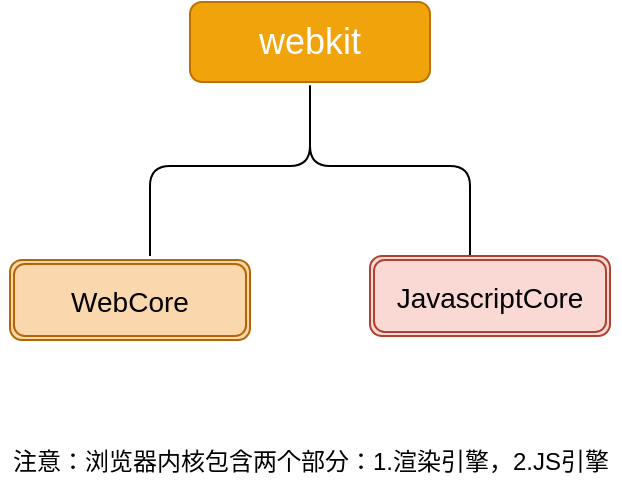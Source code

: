 <mxfile>
    <diagram id="jgAmHE0FQNVGKTdiiAF3" name="webkit内核">
        <mxGraphModel dx="723" dy="430" grid="1" gridSize="10" guides="1" tooltips="1" connect="1" arrows="1" fold="1" page="1" pageScale="1" pageWidth="827" pageHeight="1169" background="none" math="0" shadow="0">
            <root>
                <mxCell id="0"/>
                <mxCell id="1" parent="0"/>
                <mxCell id="2" value="&lt;font style=&quot;font-size: 18px&quot;&gt;webkit&lt;/font&gt;" style="rounded=1;whiteSpace=wrap;html=1;fillColor=#f0a30a;fontColor=#fff;strokeColor=#BD7000;" parent="1" vertex="1">
                    <mxGeometry x="197" y="30" width="120" height="40" as="geometry"/>
                </mxCell>
                <mxCell id="4" value="" style="shape=curlyBracket;whiteSpace=wrap;html=1;rounded=1;fontSize=18;fontColor=#fff;direction=south;size=0.5;" parent="1" vertex="1">
                    <mxGeometry x="177" y="67" width="160" height="90" as="geometry"/>
                </mxCell>
                <mxCell id="5" value="&lt;font style=&quot;font-size: 14px&quot;&gt;WebCore&lt;/font&gt;" style="shape=ext;double=1;rounded=1;whiteSpace=wrap;html=1;fontSize=18;fillColor=#fad7ac;strokeColor=#b46504;fontColor=#000000;fontFamily=Helvetica;" parent="1" vertex="1">
                    <mxGeometry x="107" y="159" width="120" height="40" as="geometry"/>
                </mxCell>
                <mxCell id="6" value="&lt;font style=&quot;font-size: 14px&quot;&gt;JavascriptCore&lt;/font&gt;" style="shape=ext;double=1;rounded=1;whiteSpace=wrap;html=1;fontSize=18;fillColor=#fad9d5;strokeColor=#ae4132;fontColor=#000000;" parent="1" vertex="1">
                    <mxGeometry x="287" y="157" width="120" height="40" as="geometry"/>
                </mxCell>
                <mxCell id="7" value="渲染引擎" style="text;html=1;strokeColor=none;fillColor=none;align=center;verticalAlign=middle;whiteSpace=wrap;rounded=0;fontFamily=Helvetica;fontSize=14;fontColor=#FFFFFF;" parent="1" vertex="1">
                    <mxGeometry x="127" y="199" width="60" height="30" as="geometry"/>
                </mxCell>
                <mxCell id="8" value="js引擎" style="text;html=1;strokeColor=none;fillColor=none;align=center;verticalAlign=middle;whiteSpace=wrap;rounded=0;fontFamily=Helvetica;fontSize=14;fontColor=#FFFFFF;" parent="1" vertex="1">
                    <mxGeometry x="317" y="197" width="60" height="30" as="geometry"/>
                </mxCell>
                <mxCell id="10" value="注意：浏览器内核包含两个部分：1.渲染引擎，2.JS引擎" style="text;html=1;align=center;verticalAlign=middle;resizable=0;points=[];autosize=1;strokeColor=none;fillColor=none;" parent="1" vertex="1">
                    <mxGeometry x="102" y="250" width="310" height="20" as="geometry"/>
                </mxCell>
            </root>
        </mxGraphModel>
    </diagram>
    <diagram id="Tg759c4whzocPAWRoPmI" name="触发重排属性">
        <mxGraphModel dx="734" dy="430" grid="0" gridSize="10" guides="1" tooltips="1" connect="1" arrows="1" fold="1" page="0" pageScale="1" pageWidth="827" pageHeight="1169" math="0" shadow="0">
            <root>
                <mxCell id="iUCvQ6wY6pcL14YBbMem-0"/>
                <mxCell id="iUCvQ6wY6pcL14YBbMem-1" parent="iUCvQ6wY6pcL14YBbMem-0"/>
                <mxCell id="Lwwri6ZbkUNfbd0Nxow1-142" value="触发重排的CSS属性及方法" style="shape=table;startSize=30;container=1;collapsible=0;childLayout=tableLayout;" parent="iUCvQ6wY6pcL14YBbMem-1" vertex="1">
                    <mxGeometry x="350" y="50" width="460" height="270" as="geometry"/>
                </mxCell>
                <mxCell id="Lwwri6ZbkUNfbd0Nxow1-143" value="" style="shape=partialRectangle;collapsible=0;dropTarget=0;pointerEvents=0;fillColor=none;top=0;left=0;bottom=0;right=0;points=[[0,0.5],[1,0.5]];portConstraint=eastwest;" parent="Lwwri6ZbkUNfbd0Nxow1-142" vertex="1">
                    <mxGeometry y="30" width="460" height="26" as="geometry"/>
                </mxCell>
                <mxCell id="Lwwri6ZbkUNfbd0Nxow1-144" value="width" style="shape=partialRectangle;html=1;whiteSpace=wrap;connectable=0;overflow=hidden;fillColor=none;top=0;left=0;bottom=0;right=0;pointerEvents=1;" parent="Lwwri6ZbkUNfbd0Nxow1-143" vertex="1">
                    <mxGeometry width="140" height="26" as="geometry">
                        <mxRectangle width="140" height="26" as="alternateBounds"/>
                    </mxGeometry>
                </mxCell>
                <mxCell id="Lwwri6ZbkUNfbd0Nxow1-145" value="height" style="shape=partialRectangle;html=1;whiteSpace=wrap;connectable=0;overflow=hidden;fillColor=none;top=0;left=0;bottom=0;right=0;pointerEvents=1;" parent="Lwwri6ZbkUNfbd0Nxow1-143" vertex="1">
                    <mxGeometry x="140" width="140" height="26" as="geometry">
                        <mxRectangle width="140" height="26" as="alternateBounds"/>
                    </mxGeometry>
                </mxCell>
                <mxCell id="Lwwri6ZbkUNfbd0Nxow1-146" value="margin" style="shape=partialRectangle;html=1;whiteSpace=wrap;connectable=0;overflow=hidden;fillColor=none;top=0;left=0;bottom=0;right=0;pointerEvents=1;" parent="Lwwri6ZbkUNfbd0Nxow1-143" vertex="1">
                    <mxGeometry x="280" width="110" height="26" as="geometry">
                        <mxRectangle width="110" height="26" as="alternateBounds"/>
                    </mxGeometry>
                </mxCell>
                <mxCell id="Lwwri6ZbkUNfbd0Nxow1-147" value="padding" style="shape=partialRectangle;html=1;whiteSpace=wrap;connectable=0;overflow=hidden;fillColor=none;top=0;left=0;bottom=0;right=0;pointerEvents=1;" parent="Lwwri6ZbkUNfbd0Nxow1-143" vertex="1">
                    <mxGeometry x="390" width="70" height="26" as="geometry">
                        <mxRectangle width="70" height="26" as="alternateBounds"/>
                    </mxGeometry>
                </mxCell>
                <mxCell id="Lwwri6ZbkUNfbd0Nxow1-148" value="" style="shape=partialRectangle;collapsible=0;dropTarget=0;pointerEvents=0;fillColor=none;top=0;left=0;bottom=0;right=0;points=[[0,0.5],[1,0.5]];portConstraint=eastwest;" parent="Lwwri6ZbkUNfbd0Nxow1-142" vertex="1">
                    <mxGeometry y="56" width="460" height="27" as="geometry"/>
                </mxCell>
                <mxCell id="Lwwri6ZbkUNfbd0Nxow1-149" value="display" style="shape=partialRectangle;html=1;whiteSpace=wrap;connectable=0;overflow=hidden;fillColor=none;top=0;left=0;bottom=0;right=0;pointerEvents=1;" parent="Lwwri6ZbkUNfbd0Nxow1-148" vertex="1">
                    <mxGeometry width="140" height="27" as="geometry">
                        <mxRectangle width="140" height="27" as="alternateBounds"/>
                    </mxGeometry>
                </mxCell>
                <mxCell id="Lwwri6ZbkUNfbd0Nxow1-150" value="border-width" style="shape=partialRectangle;html=1;whiteSpace=wrap;connectable=0;overflow=hidden;fillColor=none;top=0;left=0;bottom=0;right=0;pointerEvents=1;" parent="Lwwri6ZbkUNfbd0Nxow1-148" vertex="1">
                    <mxGeometry x="140" width="140" height="27" as="geometry">
                        <mxRectangle width="140" height="27" as="alternateBounds"/>
                    </mxGeometry>
                </mxCell>
                <mxCell id="Lwwri6ZbkUNfbd0Nxow1-151" value="border" style="shape=partialRectangle;html=1;whiteSpace=wrap;connectable=0;overflow=hidden;fillColor=none;top=0;left=0;bottom=0;right=0;pointerEvents=1;" parent="Lwwri6ZbkUNfbd0Nxow1-148" vertex="1">
                    <mxGeometry x="280" width="110" height="27" as="geometry">
                        <mxRectangle width="110" height="27" as="alternateBounds"/>
                    </mxGeometry>
                </mxCell>
                <mxCell id="Lwwri6ZbkUNfbd0Nxow1-152" value="position" style="shape=partialRectangle;html=1;whiteSpace=wrap;connectable=0;overflow=hidden;fillColor=none;top=0;left=0;bottom=0;right=0;pointerEvents=1;" parent="Lwwri6ZbkUNfbd0Nxow1-148" vertex="1">
                    <mxGeometry x="390" width="70" height="27" as="geometry">
                        <mxRectangle width="70" height="27" as="alternateBounds"/>
                    </mxGeometry>
                </mxCell>
                <mxCell id="Lwwri6ZbkUNfbd0Nxow1-153" value="" style="shape=partialRectangle;collapsible=0;dropTarget=0;pointerEvents=0;fillColor=none;top=0;left=0;bottom=0;right=0;points=[[0,0.5],[1,0.5]];portConstraint=eastwest;" parent="Lwwri6ZbkUNfbd0Nxow1-142" vertex="1">
                    <mxGeometry y="83" width="460" height="27" as="geometry"/>
                </mxCell>
                <mxCell id="Lwwri6ZbkUNfbd0Nxow1-154" value="overflow" style="shape=partialRectangle;html=1;whiteSpace=wrap;connectable=0;overflow=hidden;fillColor=none;top=0;left=0;bottom=0;right=0;pointerEvents=1;" parent="Lwwri6ZbkUNfbd0Nxow1-153" vertex="1">
                    <mxGeometry width="140" height="27" as="geometry">
                        <mxRectangle width="140" height="27" as="alternateBounds"/>
                    </mxGeometry>
                </mxCell>
                <mxCell id="Lwwri6ZbkUNfbd0Nxow1-155" value="font-size" style="shape=partialRectangle;html=1;whiteSpace=wrap;connectable=0;overflow=hidden;fillColor=none;top=0;left=0;bottom=0;right=0;pointerEvents=1;" parent="Lwwri6ZbkUNfbd0Nxow1-153" vertex="1">
                    <mxGeometry x="140" width="140" height="27" as="geometry">
                        <mxRectangle width="140" height="27" as="alternateBounds"/>
                    </mxGeometry>
                </mxCell>
                <mxCell id="Lwwri6ZbkUNfbd0Nxow1-156" value="vertical-align" style="shape=partialRectangle;html=1;whiteSpace=wrap;connectable=0;overflow=hidden;fillColor=none;top=0;left=0;bottom=0;right=0;pointerEvents=1;" parent="Lwwri6ZbkUNfbd0Nxow1-153" vertex="1">
                    <mxGeometry x="280" width="110" height="27" as="geometry">
                        <mxRectangle width="110" height="27" as="alternateBounds"/>
                    </mxGeometry>
                </mxCell>
                <mxCell id="Lwwri6ZbkUNfbd0Nxow1-157" value="min-height" style="shape=partialRectangle;html=1;whiteSpace=wrap;connectable=0;overflow=hidden;fillColor=none;top=0;left=0;bottom=0;right=0;pointerEvents=1;" parent="Lwwri6ZbkUNfbd0Nxow1-153" vertex="1">
                    <mxGeometry x="390" width="70" height="27" as="geometry">
                        <mxRectangle width="70" height="27" as="alternateBounds"/>
                    </mxGeometry>
                </mxCell>
                <mxCell id="Lwwri6ZbkUNfbd0Nxow1-158" value="" style="shape=partialRectangle;collapsible=0;dropTarget=0;pointerEvents=0;fillColor=none;top=0;left=0;bottom=0;right=0;points=[[0,0.5],[1,0.5]];portConstraint=eastwest;" parent="Lwwri6ZbkUNfbd0Nxow1-142" vertex="1">
                    <mxGeometry y="110" width="460" height="27" as="geometry"/>
                </mxCell>
                <mxCell id="Lwwri6ZbkUNfbd0Nxow1-159" value="clientWidth" style="shape=partialRectangle;html=1;whiteSpace=wrap;connectable=0;overflow=hidden;fillColor=none;top=0;left=0;bottom=0;right=0;pointerEvents=1;" parent="Lwwri6ZbkUNfbd0Nxow1-158" vertex="1">
                    <mxGeometry width="140" height="27" as="geometry">
                        <mxRectangle width="140" height="27" as="alternateBounds"/>
                    </mxGeometry>
                </mxCell>
                <mxCell id="Lwwri6ZbkUNfbd0Nxow1-160" value="clientHeight" style="shape=partialRectangle;html=1;whiteSpace=wrap;connectable=0;overflow=hidden;fillColor=none;top=0;left=0;bottom=0;right=0;pointerEvents=1;" parent="Lwwri6ZbkUNfbd0Nxow1-158" vertex="1">
                    <mxGeometry x="140" width="140" height="27" as="geometry">
                        <mxRectangle width="140" height="27" as="alternateBounds"/>
                    </mxGeometry>
                </mxCell>
                <mxCell id="Lwwri6ZbkUNfbd0Nxow1-161" value="clientTop" style="shape=partialRectangle;html=1;whiteSpace=wrap;connectable=0;overflow=hidden;fillColor=none;top=0;left=0;bottom=0;right=0;pointerEvents=1;" parent="Lwwri6ZbkUNfbd0Nxow1-158" vertex="1">
                    <mxGeometry x="280" width="110" height="27" as="geometry">
                        <mxRectangle width="110" height="27" as="alternateBounds"/>
                    </mxGeometry>
                </mxCell>
                <mxCell id="Lwwri6ZbkUNfbd0Nxow1-162" value="clientLeft" style="shape=partialRectangle;html=1;whiteSpace=wrap;connectable=0;overflow=hidden;fillColor=none;top=0;left=0;bottom=0;right=0;pointerEvents=1;" parent="Lwwri6ZbkUNfbd0Nxow1-158" vertex="1">
                    <mxGeometry x="390" width="70" height="27" as="geometry">
                        <mxRectangle width="70" height="27" as="alternateBounds"/>
                    </mxGeometry>
                </mxCell>
                <mxCell id="Lwwri6ZbkUNfbd0Nxow1-163" value="" style="shape=partialRectangle;collapsible=0;dropTarget=0;pointerEvents=0;fillColor=none;top=0;left=0;bottom=0;right=0;points=[[0,0.5],[1,0.5]];portConstraint=eastwest;" parent="Lwwri6ZbkUNfbd0Nxow1-142" vertex="1">
                    <mxGeometry y="137" width="460" height="26" as="geometry"/>
                </mxCell>
                <mxCell id="Lwwri6ZbkUNfbd0Nxow1-164" value="offsetWidth" style="shape=partialRectangle;html=1;whiteSpace=wrap;connectable=0;overflow=hidden;fillColor=none;top=0;left=0;bottom=0;right=0;pointerEvents=1;" parent="Lwwri6ZbkUNfbd0Nxow1-163" vertex="1">
                    <mxGeometry width="140" height="26" as="geometry">
                        <mxRectangle width="140" height="26" as="alternateBounds"/>
                    </mxGeometry>
                </mxCell>
                <mxCell id="Lwwri6ZbkUNfbd0Nxow1-165" value="offsetHeight" style="shape=partialRectangle;html=1;whiteSpace=wrap;connectable=0;overflow=hidden;fillColor=none;top=0;left=0;bottom=0;right=0;pointerEvents=1;" parent="Lwwri6ZbkUNfbd0Nxow1-163" vertex="1">
                    <mxGeometry x="140" width="140" height="26" as="geometry">
                        <mxRectangle width="140" height="26" as="alternateBounds"/>
                    </mxGeometry>
                </mxCell>
                <mxCell id="Lwwri6ZbkUNfbd0Nxow1-166" value="offsetTop" style="shape=partialRectangle;html=1;whiteSpace=wrap;connectable=0;overflow=hidden;fillColor=none;top=0;left=0;bottom=0;right=0;pointerEvents=1;" parent="Lwwri6ZbkUNfbd0Nxow1-163" vertex="1">
                    <mxGeometry x="280" width="110" height="26" as="geometry">
                        <mxRectangle width="110" height="26" as="alternateBounds"/>
                    </mxGeometry>
                </mxCell>
                <mxCell id="Lwwri6ZbkUNfbd0Nxow1-167" value="offsetLedt" style="shape=partialRectangle;html=1;whiteSpace=wrap;connectable=0;overflow=hidden;fillColor=none;top=0;left=0;bottom=0;right=0;pointerEvents=1;" parent="Lwwri6ZbkUNfbd0Nxow1-163" vertex="1">
                    <mxGeometry x="390" width="70" height="26" as="geometry">
                        <mxRectangle width="70" height="26" as="alternateBounds"/>
                    </mxGeometry>
                </mxCell>
                <mxCell id="Lwwri6ZbkUNfbd0Nxow1-168" value="" style="shape=partialRectangle;collapsible=0;dropTarget=0;pointerEvents=0;fillColor=none;top=0;left=0;bottom=0;right=0;points=[[0,0.5],[1,0.5]];portConstraint=eastwest;" parent="Lwwri6ZbkUNfbd0Nxow1-142" vertex="1">
                    <mxGeometry y="163" width="460" height="27" as="geometry"/>
                </mxCell>
                <mxCell id="Lwwri6ZbkUNfbd0Nxow1-169" value="scrollWidth" style="shape=partialRectangle;html=1;whiteSpace=wrap;connectable=0;overflow=hidden;fillColor=none;top=0;left=0;bottom=0;right=0;pointerEvents=1;" parent="Lwwri6ZbkUNfbd0Nxow1-168" vertex="1">
                    <mxGeometry width="140" height="27" as="geometry">
                        <mxRectangle width="140" height="27" as="alternateBounds"/>
                    </mxGeometry>
                </mxCell>
                <mxCell id="Lwwri6ZbkUNfbd0Nxow1-170" value="scrollHeight" style="shape=partialRectangle;html=1;whiteSpace=wrap;connectable=0;overflow=hidden;fillColor=none;top=0;left=0;bottom=0;right=0;pointerEvents=1;" parent="Lwwri6ZbkUNfbd0Nxow1-168" vertex="1">
                    <mxGeometry x="140" width="140" height="27" as="geometry">
                        <mxRectangle width="140" height="27" as="alternateBounds"/>
                    </mxGeometry>
                </mxCell>
                <mxCell id="Lwwri6ZbkUNfbd0Nxow1-171" value="scrollTop" style="shape=partialRectangle;html=1;whiteSpace=wrap;connectable=0;overflow=hidden;fillColor=none;top=0;left=0;bottom=0;right=0;pointerEvents=1;" parent="Lwwri6ZbkUNfbd0Nxow1-168" vertex="1">
                    <mxGeometry x="280" width="110" height="27" as="geometry">
                        <mxRectangle width="110" height="27" as="alternateBounds"/>
                    </mxGeometry>
                </mxCell>
                <mxCell id="Lwwri6ZbkUNfbd0Nxow1-172" value="scrollLeft" style="shape=partialRectangle;html=1;whiteSpace=wrap;connectable=0;overflow=hidden;fillColor=none;top=0;left=0;bottom=0;right=0;pointerEvents=1;" parent="Lwwri6ZbkUNfbd0Nxow1-168" vertex="1">
                    <mxGeometry x="390" width="70" height="27" as="geometry">
                        <mxRectangle width="70" height="27" as="alternateBounds"/>
                    </mxGeometry>
                </mxCell>
                <mxCell id="Lwwri6ZbkUNfbd0Nxow1-173" value="" style="shape=partialRectangle;collapsible=0;dropTarget=0;pointerEvents=0;fillColor=none;top=0;left=0;bottom=0;right=0;points=[[0,0.5],[1,0.5]];portConstraint=eastwest;" parent="Lwwri6ZbkUNfbd0Nxow1-142" vertex="1">
                    <mxGeometry y="190" width="460" height="27" as="geometry"/>
                </mxCell>
                <mxCell id="Lwwri6ZbkUNfbd0Nxow1-174" value="scrollIntoView()" style="shape=partialRectangle;html=1;whiteSpace=wrap;connectable=0;overflow=hidden;fillColor=none;top=0;left=0;bottom=0;right=0;pointerEvents=1;" parent="Lwwri6ZbkUNfbd0Nxow1-173" vertex="1">
                    <mxGeometry width="140" height="27" as="geometry">
                        <mxRectangle width="140" height="27" as="alternateBounds"/>
                    </mxGeometry>
                </mxCell>
                <mxCell id="Lwwri6ZbkUNfbd0Nxow1-175" value="scrollTo()" style="shape=partialRectangle;html=1;whiteSpace=wrap;connectable=0;overflow=hidden;fillColor=none;top=0;left=0;bottom=0;right=0;pointerEvents=1;" parent="Lwwri6ZbkUNfbd0Nxow1-173" vertex="1">
                    <mxGeometry x="140" width="140" height="27" as="geometry">
                        <mxRectangle width="140" height="27" as="alternateBounds"/>
                    </mxGeometry>
                </mxCell>
                <mxCell id="Lwwri6ZbkUNfbd0Nxow1-176" value="getComputedStyle()" style="shape=partialRectangle;html=1;whiteSpace=wrap;connectable=0;overflow=hidden;fillColor=none;top=0;left=0;bottom=0;right=0;pointerEvents=1;" parent="Lwwri6ZbkUNfbd0Nxow1-173" vertex="1">
                    <mxGeometry x="280" width="110" height="27" as="geometry">
                        <mxRectangle width="110" height="27" as="alternateBounds"/>
                    </mxGeometry>
                </mxCell>
                <mxCell id="Lwwri6ZbkUNfbd0Nxow1-177" value="" style="shape=partialRectangle;html=1;whiteSpace=wrap;connectable=0;overflow=hidden;fillColor=none;top=0;left=0;bottom=0;right=0;pointerEvents=1;" parent="Lwwri6ZbkUNfbd0Nxow1-173" vertex="1">
                    <mxGeometry x="390" width="70" height="27" as="geometry">
                        <mxRectangle width="70" height="27" as="alternateBounds"/>
                    </mxGeometry>
                </mxCell>
                <mxCell id="Lwwri6ZbkUNfbd0Nxow1-178" value="" style="shape=partialRectangle;collapsible=0;dropTarget=0;pointerEvents=0;fillColor=none;top=0;left=0;bottom=0;right=0;points=[[0,0.5],[1,0.5]];portConstraint=eastwest;" parent="Lwwri6ZbkUNfbd0Nxow1-142" vertex="1">
                    <mxGeometry y="217" width="460" height="27" as="geometry"/>
                </mxCell>
                <mxCell id="Lwwri6ZbkUNfbd0Nxow1-179" value="getBoundingClientRect()" style="shape=partialRectangle;html=1;whiteSpace=wrap;connectable=0;overflow=hidden;fillColor=none;top=0;left=0;bottom=0;right=0;pointerEvents=1;" parent="Lwwri6ZbkUNfbd0Nxow1-178" vertex="1">
                    <mxGeometry width="140" height="27" as="geometry">
                        <mxRectangle width="140" height="27" as="alternateBounds"/>
                    </mxGeometry>
                </mxCell>
                <mxCell id="Lwwri6ZbkUNfbd0Nxow1-180" value="scrollIntoViewIfNeeded()" style="shape=partialRectangle;html=1;whiteSpace=wrap;connectable=0;overflow=hidden;fillColor=none;top=0;left=0;bottom=0;right=0;pointerEvents=1;" parent="Lwwri6ZbkUNfbd0Nxow1-178" vertex="1">
                    <mxGeometry x="140" width="140" height="27" as="geometry">
                        <mxRectangle width="140" height="27" as="alternateBounds"/>
                    </mxGeometry>
                </mxCell>
                <mxCell id="Lwwri6ZbkUNfbd0Nxow1-181" value="" style="shape=partialRectangle;html=1;whiteSpace=wrap;connectable=0;overflow=hidden;fillColor=none;top=0;left=0;bottom=0;right=0;pointerEvents=1;" parent="Lwwri6ZbkUNfbd0Nxow1-178" vertex="1">
                    <mxGeometry x="280" width="110" height="27" as="geometry">
                        <mxRectangle width="110" height="27" as="alternateBounds"/>
                    </mxGeometry>
                </mxCell>
                <mxCell id="Lwwri6ZbkUNfbd0Nxow1-182" value="" style="shape=partialRectangle;html=1;whiteSpace=wrap;connectable=0;overflow=hidden;fillColor=none;top=0;left=0;bottom=0;right=0;pointerEvents=1;" parent="Lwwri6ZbkUNfbd0Nxow1-178" vertex="1">
                    <mxGeometry x="390" width="70" height="27" as="geometry">
                        <mxRectangle width="70" height="27" as="alternateBounds"/>
                    </mxGeometry>
                </mxCell>
                <mxCell id="Lwwri6ZbkUNfbd0Nxow1-183" value="" style="shape=partialRectangle;collapsible=0;dropTarget=0;pointerEvents=0;fillColor=none;top=0;left=0;bottom=0;right=0;points=[[0,0.5],[1,0.5]];portConstraint=eastwest;" parent="Lwwri6ZbkUNfbd0Nxow1-142" vertex="1">
                    <mxGeometry y="244" width="460" height="26" as="geometry"/>
                </mxCell>
                <mxCell id="Lwwri6ZbkUNfbd0Nxow1-184" value="" style="shape=partialRectangle;html=1;whiteSpace=wrap;connectable=0;overflow=hidden;fillColor=none;top=0;left=0;bottom=0;right=0;pointerEvents=1;" parent="Lwwri6ZbkUNfbd0Nxow1-183" vertex="1">
                    <mxGeometry width="140" height="26" as="geometry">
                        <mxRectangle width="140" height="26" as="alternateBounds"/>
                    </mxGeometry>
                </mxCell>
                <mxCell id="Lwwri6ZbkUNfbd0Nxow1-185" value="" style="shape=partialRectangle;html=1;whiteSpace=wrap;connectable=0;overflow=hidden;fillColor=none;top=0;left=0;bottom=0;right=0;pointerEvents=1;" parent="Lwwri6ZbkUNfbd0Nxow1-183" vertex="1">
                    <mxGeometry x="140" width="140" height="26" as="geometry">
                        <mxRectangle width="140" height="26" as="alternateBounds"/>
                    </mxGeometry>
                </mxCell>
                <mxCell id="Lwwri6ZbkUNfbd0Nxow1-186" value="" style="shape=partialRectangle;html=1;whiteSpace=wrap;connectable=0;overflow=hidden;fillColor=none;top=0;left=0;bottom=0;right=0;pointerEvents=1;" parent="Lwwri6ZbkUNfbd0Nxow1-183" vertex="1">
                    <mxGeometry x="280" width="110" height="26" as="geometry">
                        <mxRectangle width="110" height="26" as="alternateBounds"/>
                    </mxGeometry>
                </mxCell>
                <mxCell id="Lwwri6ZbkUNfbd0Nxow1-187" value="" style="shape=partialRectangle;html=1;whiteSpace=wrap;connectable=0;overflow=hidden;fillColor=none;top=0;left=0;bottom=0;right=0;pointerEvents=1;" parent="Lwwri6ZbkUNfbd0Nxow1-183" vertex="1">
                    <mxGeometry x="390" width="70" height="26" as="geometry">
                        <mxRectangle width="70" height="26" as="alternateBounds"/>
                    </mxGeometry>
                </mxCell>
            </root>
        </mxGraphModel>
    </diagram>
    <diagram id="975MLSORJKicmfgtXSpW" name="触发重绘属性">
        <mxGraphModel dx="734" dy="430" grid="0" gridSize="10" guides="1" tooltips="1" connect="1" arrows="1" fold="1" page="0" pageScale="1" pageWidth="827" pageHeight="1169" math="0" shadow="0">
            <root>
                <mxCell id="24KWk9q4OxpzpMuE5pk6-0"/>
                <mxCell id="24KWk9q4OxpzpMuE5pk6-1" parent="24KWk9q4OxpzpMuE5pk6-0"/>
                <mxCell id="Zp5z33cGA14MIDISj-BQ-46" value="触发重绘的CSS属性" style="shape=table;startSize=30;container=1;collapsible=0;childLayout=tableLayout;fontFamily=Helvetica;fontSize=12;fontColor=default;strokeColor=default;fillColor=default;" parent="24KWk9q4OxpzpMuE5pk6-1" vertex="1">
                    <mxGeometry x="180" y="90" width="450" height="160" as="geometry"/>
                </mxCell>
                <mxCell id="Zp5z33cGA14MIDISj-BQ-47" value="" style="shape=partialRectangle;collapsible=0;dropTarget=0;pointerEvents=0;fillColor=none;top=0;left=0;bottom=0;right=0;points=[[0,0.5],[1,0.5]];portConstraint=eastwest;fontFamily=Helvetica;fontSize=12;fontColor=default;startSize=30;strokeColor=default;" parent="Zp5z33cGA14MIDISj-BQ-46" vertex="1">
                    <mxGeometry y="30" width="450" height="33" as="geometry"/>
                </mxCell>
                <mxCell id="Zp5z33cGA14MIDISj-BQ-48" value="color" style="shape=partialRectangle;html=1;whiteSpace=wrap;connectable=0;overflow=hidden;fillColor=none;top=0;left=0;bottom=0;right=0;pointerEvents=1;fontFamily=Helvetica;fontSize=12;fontColor=default;startSize=30;strokeColor=default;" parent="Zp5z33cGA14MIDISj-BQ-47" vertex="1">
                    <mxGeometry width="100" height="33" as="geometry">
                        <mxRectangle width="100" height="33" as="alternateBounds"/>
                    </mxGeometry>
                </mxCell>
                <mxCell id="Zp5z33cGA14MIDISj-BQ-49" value="border-style" style="shape=partialRectangle;html=1;whiteSpace=wrap;connectable=0;overflow=hidden;fillColor=none;top=0;left=0;bottom=0;right=0;pointerEvents=1;fontFamily=Helvetica;fontSize=12;fontColor=default;startSize=30;strokeColor=default;" parent="Zp5z33cGA14MIDISj-BQ-47" vertex="1">
                    <mxGeometry x="100" width="110" height="33" as="geometry">
                        <mxRectangle width="110" height="33" as="alternateBounds"/>
                    </mxGeometry>
                </mxCell>
                <mxCell id="Zp5z33cGA14MIDISj-BQ-50" value="visibility" style="shape=partialRectangle;html=1;whiteSpace=wrap;connectable=0;overflow=hidden;fillColor=none;top=0;left=0;bottom=0;right=0;pointerEvents=1;fontFamily=Helvetica;fontSize=12;fontColor=default;startSize=30;strokeColor=default;" parent="Zp5z33cGA14MIDISj-BQ-47" vertex="1">
                    <mxGeometry x="210" width="130" height="33" as="geometry">
                        <mxRectangle width="130" height="33" as="alternateBounds"/>
                    </mxGeometry>
                </mxCell>
                <mxCell id="Zp5z33cGA14MIDISj-BQ-51" value="background" style="shape=partialRectangle;html=1;whiteSpace=wrap;connectable=0;overflow=hidden;fillColor=none;top=0;left=0;bottom=0;right=0;pointerEvents=1;fontFamily=Helvetica;fontSize=12;fontColor=default;startSize=30;strokeColor=default;" parent="Zp5z33cGA14MIDISj-BQ-47" vertex="1">
                    <mxGeometry x="340" width="110" height="33" as="geometry">
                        <mxRectangle width="110" height="33" as="alternateBounds"/>
                    </mxGeometry>
                </mxCell>
                <mxCell id="Zp5z33cGA14MIDISj-BQ-52" value="" style="shape=partialRectangle;collapsible=0;dropTarget=0;pointerEvents=0;fillColor=none;top=0;left=0;bottom=0;right=0;points=[[0,0.5],[1,0.5]];portConstraint=eastwest;fontFamily=Helvetica;fontSize=12;fontColor=default;startSize=30;strokeColor=default;" parent="Zp5z33cGA14MIDISj-BQ-46" vertex="1">
                    <mxGeometry y="63" width="450" height="32" as="geometry"/>
                </mxCell>
                <mxCell id="Zp5z33cGA14MIDISj-BQ-53" value="text-decoration" style="shape=partialRectangle;html=1;whiteSpace=wrap;connectable=0;overflow=hidden;fillColor=none;top=0;left=0;bottom=0;right=0;pointerEvents=1;fontFamily=Helvetica;fontSize=12;fontColor=default;startSize=30;strokeColor=default;" parent="Zp5z33cGA14MIDISj-BQ-52" vertex="1">
                    <mxGeometry width="100" height="32" as="geometry">
                        <mxRectangle width="100" height="32" as="alternateBounds"/>
                    </mxGeometry>
                </mxCell>
                <mxCell id="Zp5z33cGA14MIDISj-BQ-54" value="background-image" style="shape=partialRectangle;html=1;whiteSpace=wrap;connectable=0;overflow=hidden;fillColor=none;top=0;left=0;bottom=0;right=0;pointerEvents=1;fontFamily=Helvetica;fontSize=12;fontColor=default;startSize=30;strokeColor=default;" parent="Zp5z33cGA14MIDISj-BQ-52" vertex="1">
                    <mxGeometry x="100" width="110" height="32" as="geometry">
                        <mxRectangle width="110" height="32" as="alternateBounds"/>
                    </mxGeometry>
                </mxCell>
                <mxCell id="Zp5z33cGA14MIDISj-BQ-55" value="background-position" style="shape=partialRectangle;html=1;whiteSpace=wrap;connectable=0;overflow=hidden;fillColor=none;top=0;left=0;bottom=0;right=0;pointerEvents=1;fontFamily=Helvetica;fontSize=12;fontColor=default;startSize=30;strokeColor=default;" parent="Zp5z33cGA14MIDISj-BQ-52" vertex="1">
                    <mxGeometry x="210" width="130" height="32" as="geometry">
                        <mxRectangle width="130" height="32" as="alternateBounds"/>
                    </mxGeometry>
                </mxCell>
                <mxCell id="Zp5z33cGA14MIDISj-BQ-56" value="background-repeat" style="shape=partialRectangle;html=1;whiteSpace=wrap;connectable=0;overflow=hidden;fillColor=none;top=0;left=0;bottom=0;right=0;pointerEvents=1;fontFamily=Helvetica;fontSize=12;fontColor=default;startSize=30;strokeColor=default;" parent="Zp5z33cGA14MIDISj-BQ-52" vertex="1">
                    <mxGeometry x="340" width="110" height="32" as="geometry">
                        <mxRectangle width="110" height="32" as="alternateBounds"/>
                    </mxGeometry>
                </mxCell>
                <mxCell id="Zp5z33cGA14MIDISj-BQ-57" value="" style="shape=partialRectangle;collapsible=0;dropTarget=0;pointerEvents=0;fillColor=none;top=0;left=0;bottom=0;right=0;points=[[0,0.5],[1,0.5]];portConstraint=eastwest;fontFamily=Helvetica;fontSize=12;fontColor=default;startSize=30;strokeColor=default;" parent="Zp5z33cGA14MIDISj-BQ-46" vertex="1">
                    <mxGeometry y="95" width="450" height="33" as="geometry"/>
                </mxCell>
                <mxCell id="Zp5z33cGA14MIDISj-BQ-58" value="outline-color" style="shape=partialRectangle;html=1;whiteSpace=wrap;connectable=0;overflow=hidden;fillColor=none;top=0;left=0;bottom=0;right=0;pointerEvents=1;fontFamily=Helvetica;fontSize=12;fontColor=default;startSize=30;strokeColor=default;" parent="Zp5z33cGA14MIDISj-BQ-57" vertex="1">
                    <mxGeometry width="100" height="33" as="geometry">
                        <mxRectangle width="100" height="33" as="alternateBounds"/>
                    </mxGeometry>
                </mxCell>
                <mxCell id="Zp5z33cGA14MIDISj-BQ-59" value="outline" style="shape=partialRectangle;html=1;whiteSpace=wrap;connectable=0;overflow=hidden;fillColor=none;top=0;left=0;bottom=0;right=0;pointerEvents=1;fontFamily=Helvetica;fontSize=12;fontColor=default;startSize=30;strokeColor=default;" parent="Zp5z33cGA14MIDISj-BQ-57" vertex="1">
                    <mxGeometry x="100" width="110" height="33" as="geometry">
                        <mxRectangle width="110" height="33" as="alternateBounds"/>
                    </mxGeometry>
                </mxCell>
                <mxCell id="Zp5z33cGA14MIDISj-BQ-60" value="outline-style" style="shape=partialRectangle;html=1;whiteSpace=wrap;connectable=0;overflow=hidden;fillColor=none;top=0;left=0;bottom=0;right=0;pointerEvents=1;fontFamily=Helvetica;fontSize=12;fontColor=default;startSize=30;strokeColor=default;" parent="Zp5z33cGA14MIDISj-BQ-57" vertex="1">
                    <mxGeometry x="210" width="130" height="33" as="geometry">
                        <mxRectangle width="130" height="33" as="alternateBounds"/>
                    </mxGeometry>
                </mxCell>
                <mxCell id="Zp5z33cGA14MIDISj-BQ-61" value="border-radius" style="shape=partialRectangle;html=1;whiteSpace=wrap;connectable=0;overflow=hidden;fillColor=none;top=0;left=0;bottom=0;right=0;pointerEvents=1;fontFamily=Helvetica;fontSize=12;fontColor=default;startSize=30;strokeColor=default;" parent="Zp5z33cGA14MIDISj-BQ-57" vertex="1">
                    <mxGeometry x="340" width="110" height="33" as="geometry">
                        <mxRectangle width="110" height="33" as="alternateBounds"/>
                    </mxGeometry>
                </mxCell>
                <mxCell id="Zp5z33cGA14MIDISj-BQ-62" value="" style="shape=partialRectangle;collapsible=0;dropTarget=0;pointerEvents=0;fillColor=none;top=0;left=0;bottom=0;right=0;points=[[0,0.5],[1,0.5]];portConstraint=eastwest;fontFamily=Helvetica;fontSize=12;fontColor=default;startSize=30;strokeColor=default;" parent="Zp5z33cGA14MIDISj-BQ-46" vertex="1">
                    <mxGeometry y="128" width="450" height="32" as="geometry"/>
                </mxCell>
                <mxCell id="Zp5z33cGA14MIDISj-BQ-63" value="outline-width" style="shape=partialRectangle;html=1;whiteSpace=wrap;connectable=0;overflow=hidden;fillColor=none;top=0;left=0;bottom=0;right=0;pointerEvents=1;fontFamily=Helvetica;fontSize=12;fontColor=default;startSize=30;strokeColor=default;" parent="Zp5z33cGA14MIDISj-BQ-62" vertex="1">
                    <mxGeometry width="100" height="32" as="geometry">
                        <mxRectangle width="100" height="32" as="alternateBounds"/>
                    </mxGeometry>
                </mxCell>
                <mxCell id="Zp5z33cGA14MIDISj-BQ-64" value="box-shadow" style="shape=partialRectangle;html=1;whiteSpace=wrap;connectable=0;overflow=hidden;fillColor=none;top=0;left=0;bottom=0;right=0;pointerEvents=1;fontFamily=Helvetica;fontSize=12;fontColor=default;startSize=30;strokeColor=default;" parent="Zp5z33cGA14MIDISj-BQ-62" vertex="1">
                    <mxGeometry x="100" width="110" height="32" as="geometry">
                        <mxRectangle width="110" height="32" as="alternateBounds"/>
                    </mxGeometry>
                </mxCell>
                <mxCell id="Zp5z33cGA14MIDISj-BQ-65" value="background-size" style="shape=partialRectangle;html=1;whiteSpace=wrap;connectable=0;overflow=hidden;fillColor=none;top=0;left=0;bottom=0;right=0;pointerEvents=1;fontFamily=Helvetica;fontSize=12;fontColor=default;startSize=30;strokeColor=default;" parent="Zp5z33cGA14MIDISj-BQ-62" vertex="1">
                    <mxGeometry x="210" width="130" height="32" as="geometry">
                        <mxRectangle width="130" height="32" as="alternateBounds"/>
                    </mxGeometry>
                </mxCell>
                <mxCell id="Zp5z33cGA14MIDISj-BQ-66" value="" style="shape=partialRectangle;html=1;whiteSpace=wrap;connectable=0;overflow=hidden;fillColor=none;top=0;left=0;bottom=0;right=0;pointerEvents=1;fontFamily=Helvetica;fontSize=12;fontColor=default;startSize=30;strokeColor=default;" parent="Zp5z33cGA14MIDISj-BQ-62" vertex="1">
                    <mxGeometry x="340" width="110" height="32" as="geometry">
                        <mxRectangle width="110" height="32" as="alternateBounds"/>
                    </mxGeometry>
                </mxCell>
            </root>
        </mxGraphModel>
    </diagram>
</mxfile>